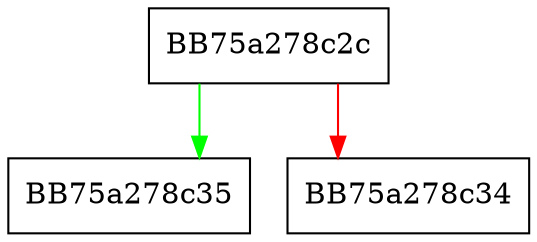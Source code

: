 digraph sqlite3BtreeCommitPhaseOne {
  node [shape="box"];
  graph [splines=ortho];
  BB75a278c2c -> BB75a278c35 [color="green"];
  BB75a278c2c -> BB75a278c34 [color="red"];
}